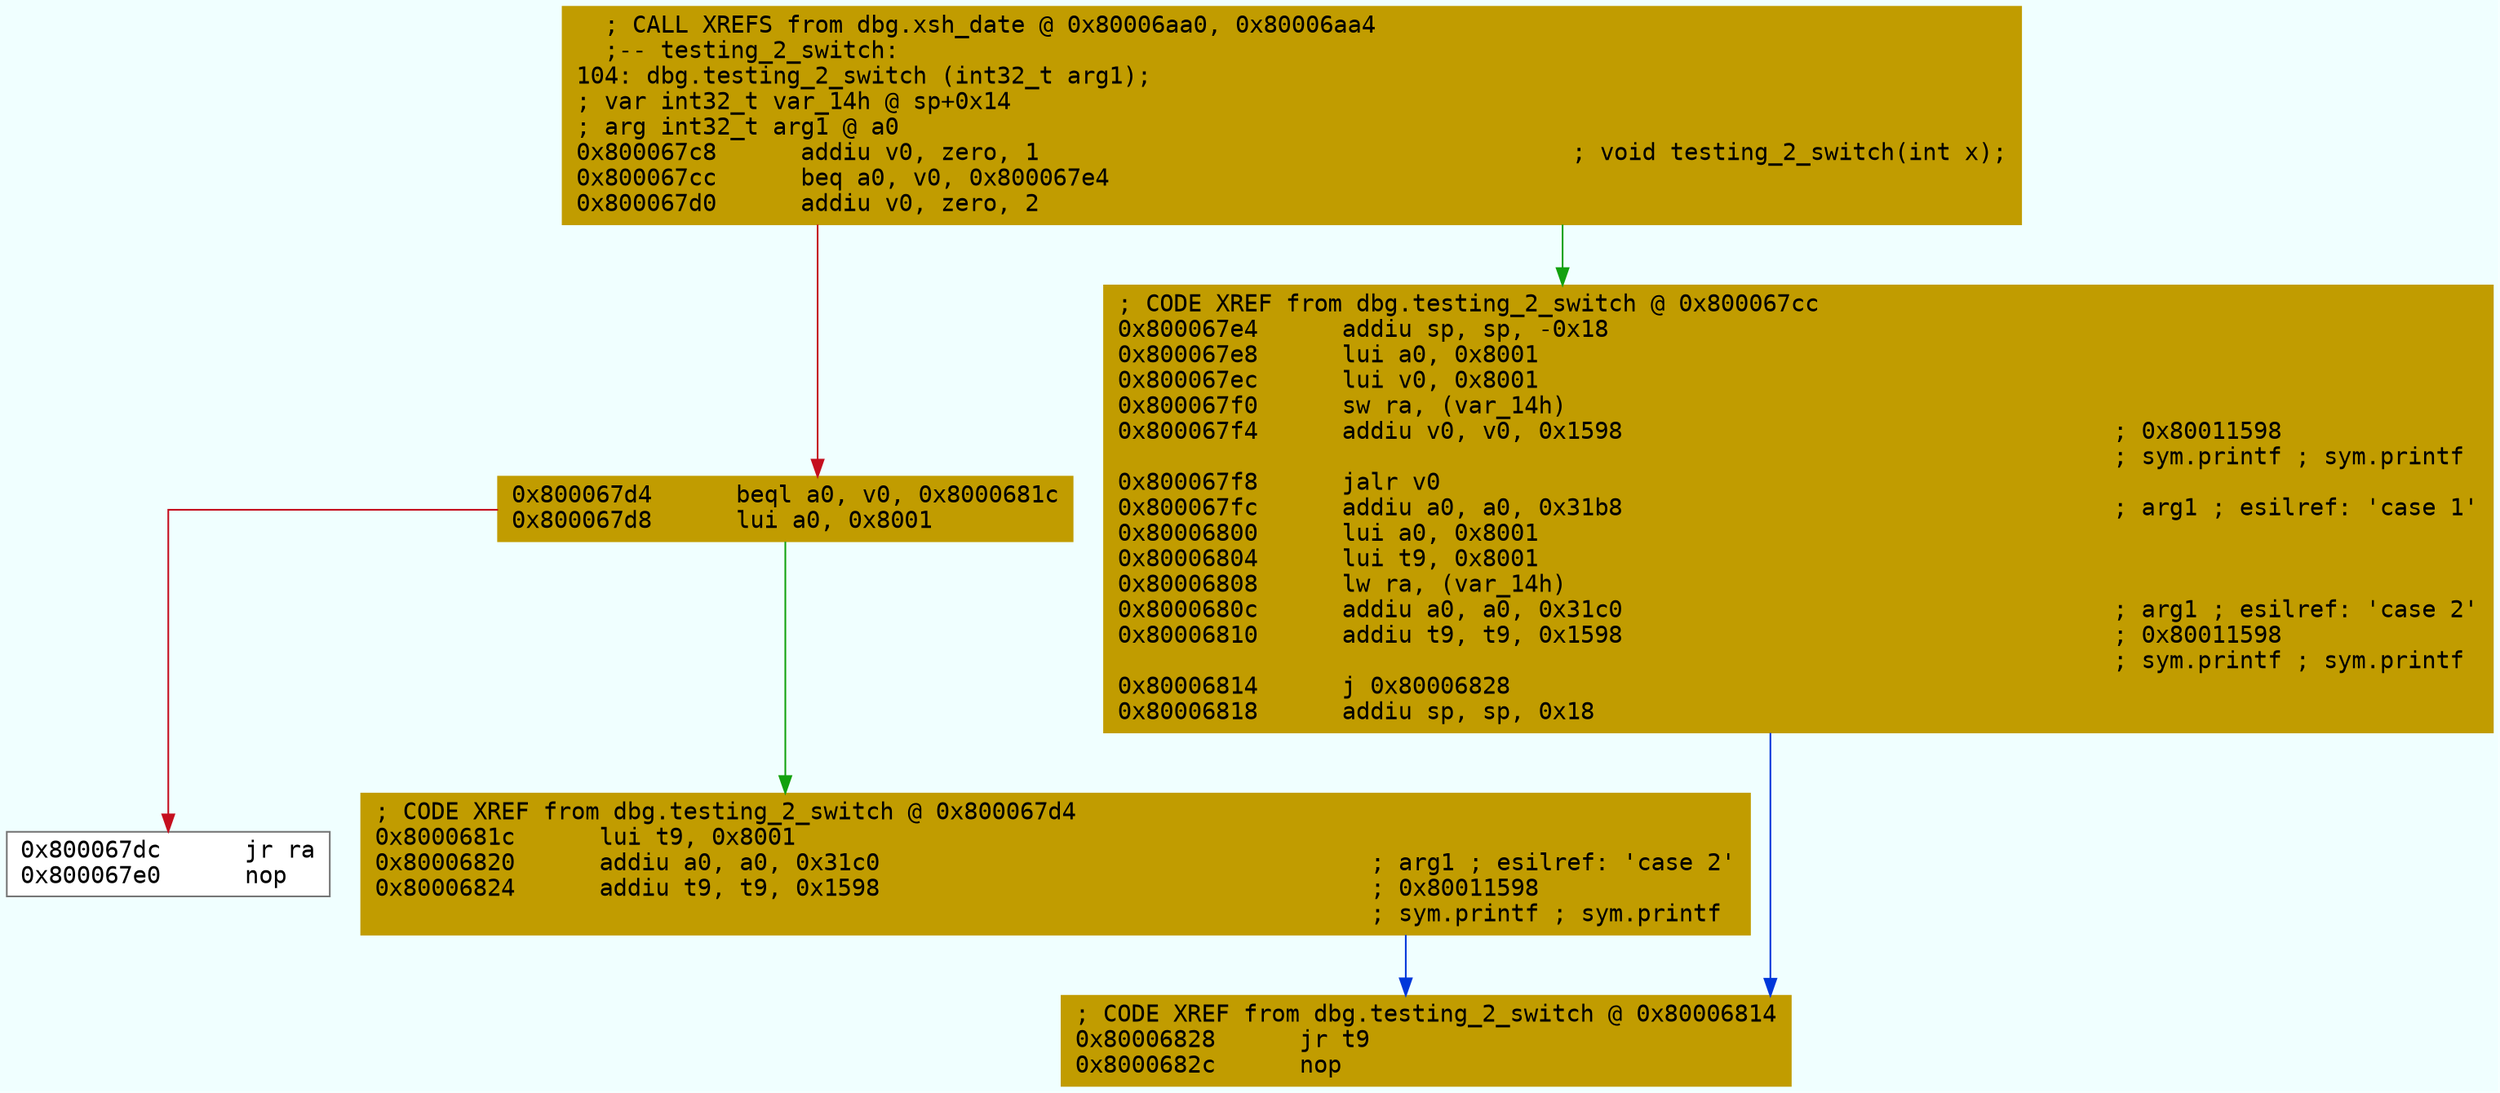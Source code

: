 digraph code {
	graph [bgcolor=azure fontsize=8 fontname="Courier" splines="ortho"];
	node [fillcolor=gray style=filled shape=box];
	edge [arrowhead="normal"];
	"0x800067c8" [URL="dbg.testing_2_switch/0x800067c8", fillcolor="#c19c00",color="#c19c00", fontname="Courier",label="  ; CALL XREFS from dbg.xsh_date @ 0x80006aa0, 0x80006aa4\l  ;-- testing_2_switch:\l104: dbg.testing_2_switch (int32_t arg1);\l; var int32_t var_14h @ sp+0x14\l; arg int32_t arg1 @ a0\l0x800067c8      addiu v0, zero, 1                                      ; void testing_2_switch(int x);\l0x800067cc      beq a0, v0, 0x800067e4\l0x800067d0      addiu v0, zero, 2\l"]
	"0x800067d4" [URL="dbg.testing_2_switch/0x800067d4", fillcolor="#c19c00",color="#c19c00", fontname="Courier",label="0x800067d4      beql a0, v0, 0x8000681c\l0x800067d8      lui a0, 0x8001\l"]
	"0x800067dc" [URL="dbg.testing_2_switch/0x800067dc", fillcolor="white",color="#767676", fontname="Courier",label="0x800067dc      jr ra\l0x800067e0      nop\l"]
	"0x800067e4" [URL="dbg.testing_2_switch/0x800067e4", fillcolor="#c19c00",color="#c19c00", fontname="Courier",label="; CODE XREF from dbg.testing_2_switch @ 0x800067cc\l0x800067e4      addiu sp, sp, -0x18\l0x800067e8      lui a0, 0x8001\l0x800067ec      lui v0, 0x8001\l0x800067f0      sw ra, (var_14h)\l0x800067f4      addiu v0, v0, 0x1598                                   ; 0x80011598\l                                                                       ; sym.printf ; sym.printf\l0x800067f8      jalr v0\l0x800067fc      addiu a0, a0, 0x31b8                                   ; arg1 ; esilref: 'case 1'\l0x80006800      lui a0, 0x8001\l0x80006804      lui t9, 0x8001\l0x80006808      lw ra, (var_14h)\l0x8000680c      addiu a0, a0, 0x31c0                                   ; arg1 ; esilref: 'case 2'\l0x80006810      addiu t9, t9, 0x1598                                   ; 0x80011598\l                                                                       ; sym.printf ; sym.printf\l0x80006814      j 0x80006828\l0x80006818      addiu sp, sp, 0x18\l"]
	"0x8000681c" [URL="dbg.testing_2_switch/0x8000681c", fillcolor="#c19c00",color="#c19c00", fontname="Courier",label="; CODE XREF from dbg.testing_2_switch @ 0x800067d4\l0x8000681c      lui t9, 0x8001\l0x80006820      addiu a0, a0, 0x31c0                                   ; arg1 ; esilref: 'case 2'\l0x80006824      addiu t9, t9, 0x1598                                   ; 0x80011598\l                                                                       ; sym.printf ; sym.printf\l"]
	"0x80006828" [URL="dbg.testing_2_switch/0x80006828", fillcolor="#c19c00",color="#c19c00", fontname="Courier",label="; CODE XREF from dbg.testing_2_switch @ 0x80006814\l0x80006828      jr t9\l0x8000682c      nop\l"]
        "0x800067c8" -> "0x800067e4" [color="#13a10e"];
        "0x800067c8" -> "0x800067d4" [color="#c50f1f"];
        "0x800067d4" -> "0x8000681c" [color="#13a10e"];
        "0x800067d4" -> "0x800067dc" [color="#c50f1f"];
        "0x800067e4" -> "0x80006828" [color="#0037da"];
        "0x8000681c" -> "0x80006828" [color="#0037da"];
}
